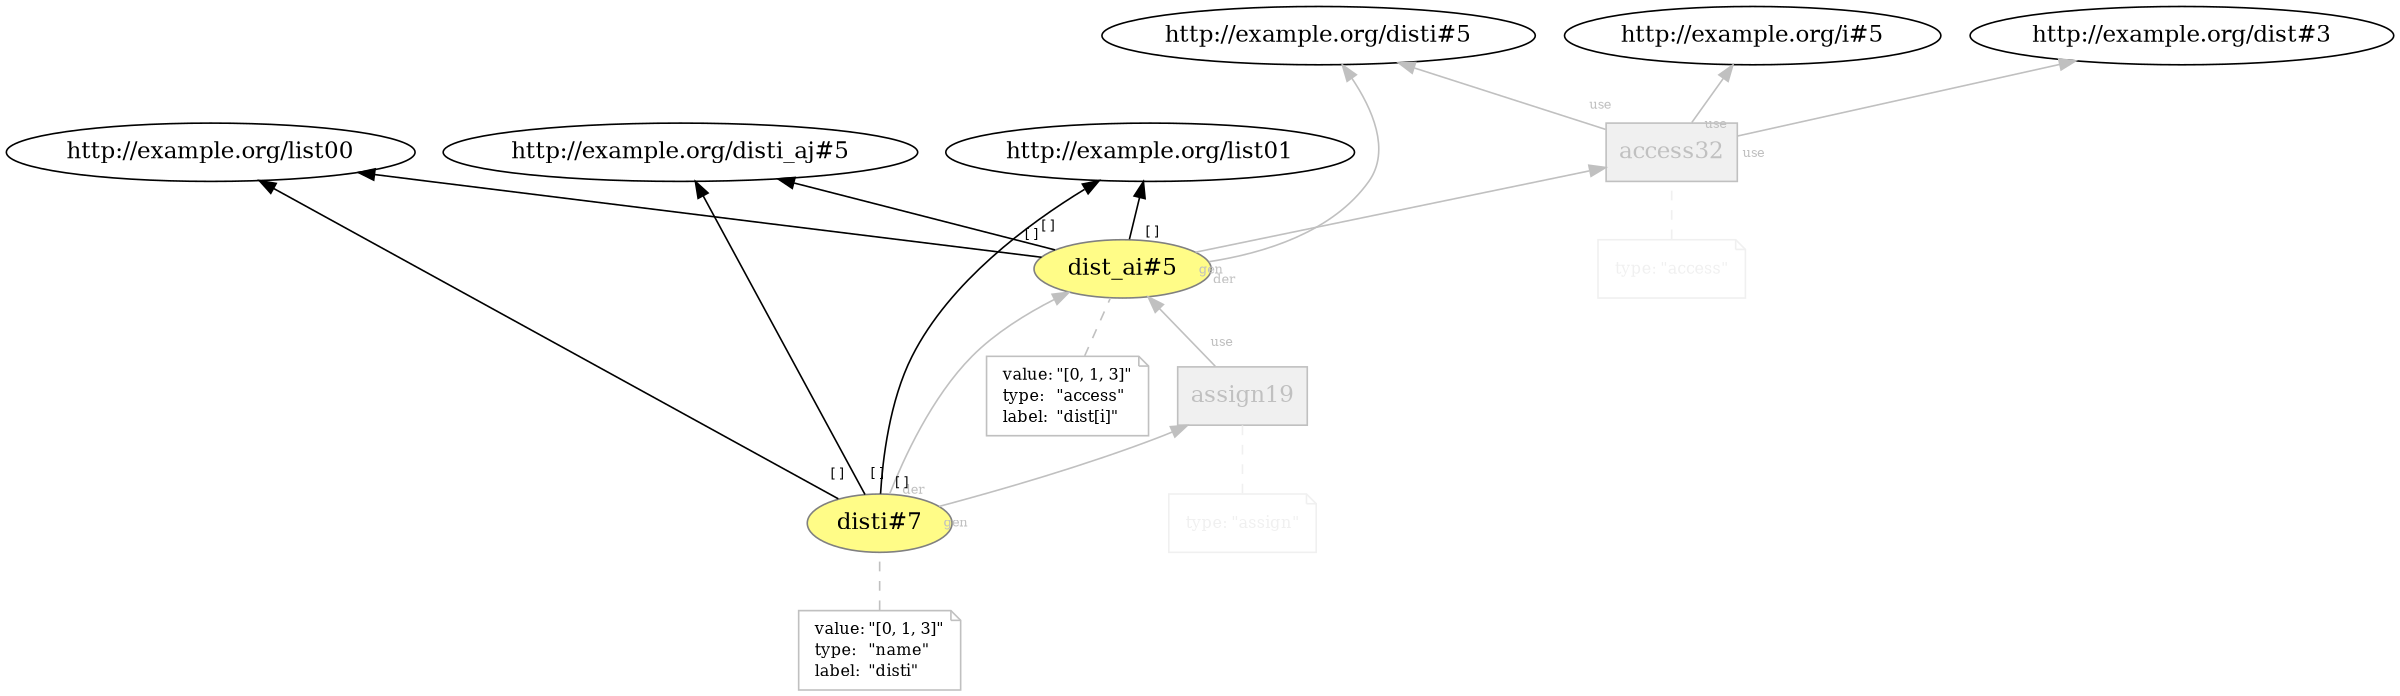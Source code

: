 digraph "PROV" { size="16,12"; rankdir="BT";
"http://example.org/dist_ai#5" [fillcolor="#FFFC87",color="#808080",style="filled",label="dist_ai#5",URL="http://example.org/dist_ai#5"]
"-attrs0" [color="gray",shape="note",fontsize="10",fontcolor="black",label=<<TABLE cellpadding="0" border="0">
	<TR>
	    <TD align="left">value:</TD>
	    <TD align="left">&quot;[0, 1, 3]&quot;</TD>
	</TR>
	<TR>
	    <TD align="left">type:</TD>
	    <TD align="left">&quot;access&quot;</TD>
	</TR>
	<TR>
	    <TD align="left">label:</TD>
	    <TD align="left">&quot;dist[i]&quot;</TD>
	</TR>
</TABLE>>]
"-attrs0" -> "http://example.org/dist_ai#5" [color="gray",style="dashed",arrowhead="none"]
"http://example.org/dist_ai#5" -> "http://example.org/list00" [labelfontsize="8",labeldistance="1.5",color="black",labelangle="60.0",rotation="20",taillabel="[ ]"]
"http://example.org/dist_ai#5" -> "http://example.org/list01" [labelfontsize="8",labeldistance="1.5",color="black",labelangle="60.0",rotation="20",taillabel="[ ]"]
"http://example.org/dist_ai#5" -> "http://example.org/disti_aj#5" [labelfontsize="8",labeldistance="1.5",color="black",labelangle="60.0",rotation="20",taillabel="[ ]"]
"http://example.org/access32" [fillcolor="#F0F0F0",color="gray",shape="polygon",sides="4",style="filled",label="access32",URL="http://example.org/access32",fontcolor="gray"]
"-attrs1" [color="#F0F0F0",shape="note",fontsize="10",fontcolor="black",label=<<TABLE cellpadding="0" border="0">
	<TR>
	    <TD align="left"><font color="#F0F0F0">type:</font></TD>
	    <TD align="left"><font color="#F0F0F0">&quot;access&quot;</font></TD>
	</TR>
</TABLE>>]
"-attrs1" -> "http://example.org/access32" [color="#F0F0F0",style="dashed",arrowhead="none"]
"http://example.org/access32" -> "http://example.org/disti#5" [labelfontsize="8",labeldistance="1.5",color="gray",labelangle="60.0",rotation="20",taillabel="use",fontcolor="gray"]
"http://example.org/dist_ai#5" -> "http://example.org/disti#5" [labelfontsize="8",labeldistance="1.5",color="gray",labelangle="60.0",rotation="20",taillabel="der",fontcolor="gray"]
"http://example.org/dist_ai#5" -> "http://example.org/access32" [labelfontsize="8",labeldistance="1.5",color="gray",labelangle="60.0",rotation="20",taillabel="gen",fontcolor="gray"]
"http://example.org/access32" -> "http://example.org/dist#3" [labelfontsize="8",labeldistance="1.5",color="gray",labelangle="60.0",rotation="20",taillabel="use",fontcolor="gray"]
"http://example.org/access32" -> "http://example.org/i#5" [labelfontsize="8",labeldistance="1.5",color="gray",labelangle="60.0",rotation="20",taillabel="use",fontcolor="gray"]
"http://example.org/disti#7" [fillcolor="#FFFC87",color="#808080",style="filled",label="disti#7",URL="http://example.org/disti#7"]
"-attrs2" [color="gray",shape="note",fontsize="10",fontcolor="black",label=<<TABLE cellpadding="0" border="0">
	<TR>
	    <TD align="left">value:</TD>
	    <TD align="left">&quot;[0, 1, 3]&quot;</TD>
	</TR>
	<TR>
	    <TD align="left">type:</TD>
	    <TD align="left">&quot;name&quot;</TD>
	</TR>
	<TR>
	    <TD align="left">label:</TD>
	    <TD align="left">&quot;disti&quot;</TD>
	</TR>
</TABLE>>]
"-attrs2" -> "http://example.org/disti#7" [color="gray",style="dashed",arrowhead="none"]
"http://example.org/disti#7" -> "http://example.org/list00" [labelfontsize="8",labeldistance="1.5",color="black",labelangle="60.0",rotation="20",taillabel="[ ]"]
"http://example.org/disti#7" -> "http://example.org/list01" [labelfontsize="8",labeldistance="1.5",color="black",labelangle="60.0",rotation="20",taillabel="[ ]"]
"http://example.org/disti#7" -> "http://example.org/disti_aj#5" [labelfontsize="8",labeldistance="1.5",color="black",labelangle="60.0",rotation="20",taillabel="[ ]"]
"http://example.org/assign19" [fillcolor="#F0F0F0",color="gray",shape="polygon",sides="4",style="filled",label="assign19",URL="http://example.org/assign19",fontcolor="gray"]
"-attrs3" [color="#F0F0F0",shape="note",fontsize="10",fontcolor="black",label=<<TABLE cellpadding="0" border="0">
	<TR>
	    <TD align="left"><font color="#F0F0F0">type:</font></TD>
	    <TD align="left"><font color="#F0F0F0">&quot;assign&quot;</font></TD>
	</TR>
</TABLE>>]
"-attrs3" -> "http://example.org/assign19" [color="#F0F0F0",style="dashed",arrowhead="none"]
"http://example.org/assign19" -> "http://example.org/dist_ai#5" [labelfontsize="8",labeldistance="1.5",color="gray",labelangle="60.0",rotation="20",taillabel="use",fontcolor="gray"]
"http://example.org/disti#7" -> "http://example.org/dist_ai#5" [labelfontsize="8",labeldistance="1.5",color="gray",labelangle="60.0",rotation="20",taillabel="der",fontcolor="gray"]
"http://example.org/disti#7" -> "http://example.org/assign19" [labelfontsize="8",labeldistance="1.5",color="gray",labelangle="60.0",rotation="20",taillabel="gen",fontcolor="gray"]
}